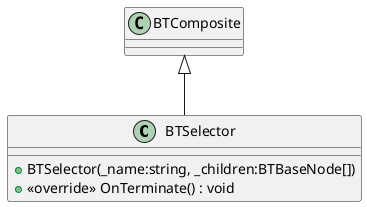 @startuml
class BTSelector {
    + BTSelector(_name:string, _children:BTBaseNode[])
    + <<override>> OnTerminate() : void
}
BTComposite <|-- BTSelector
@enduml
